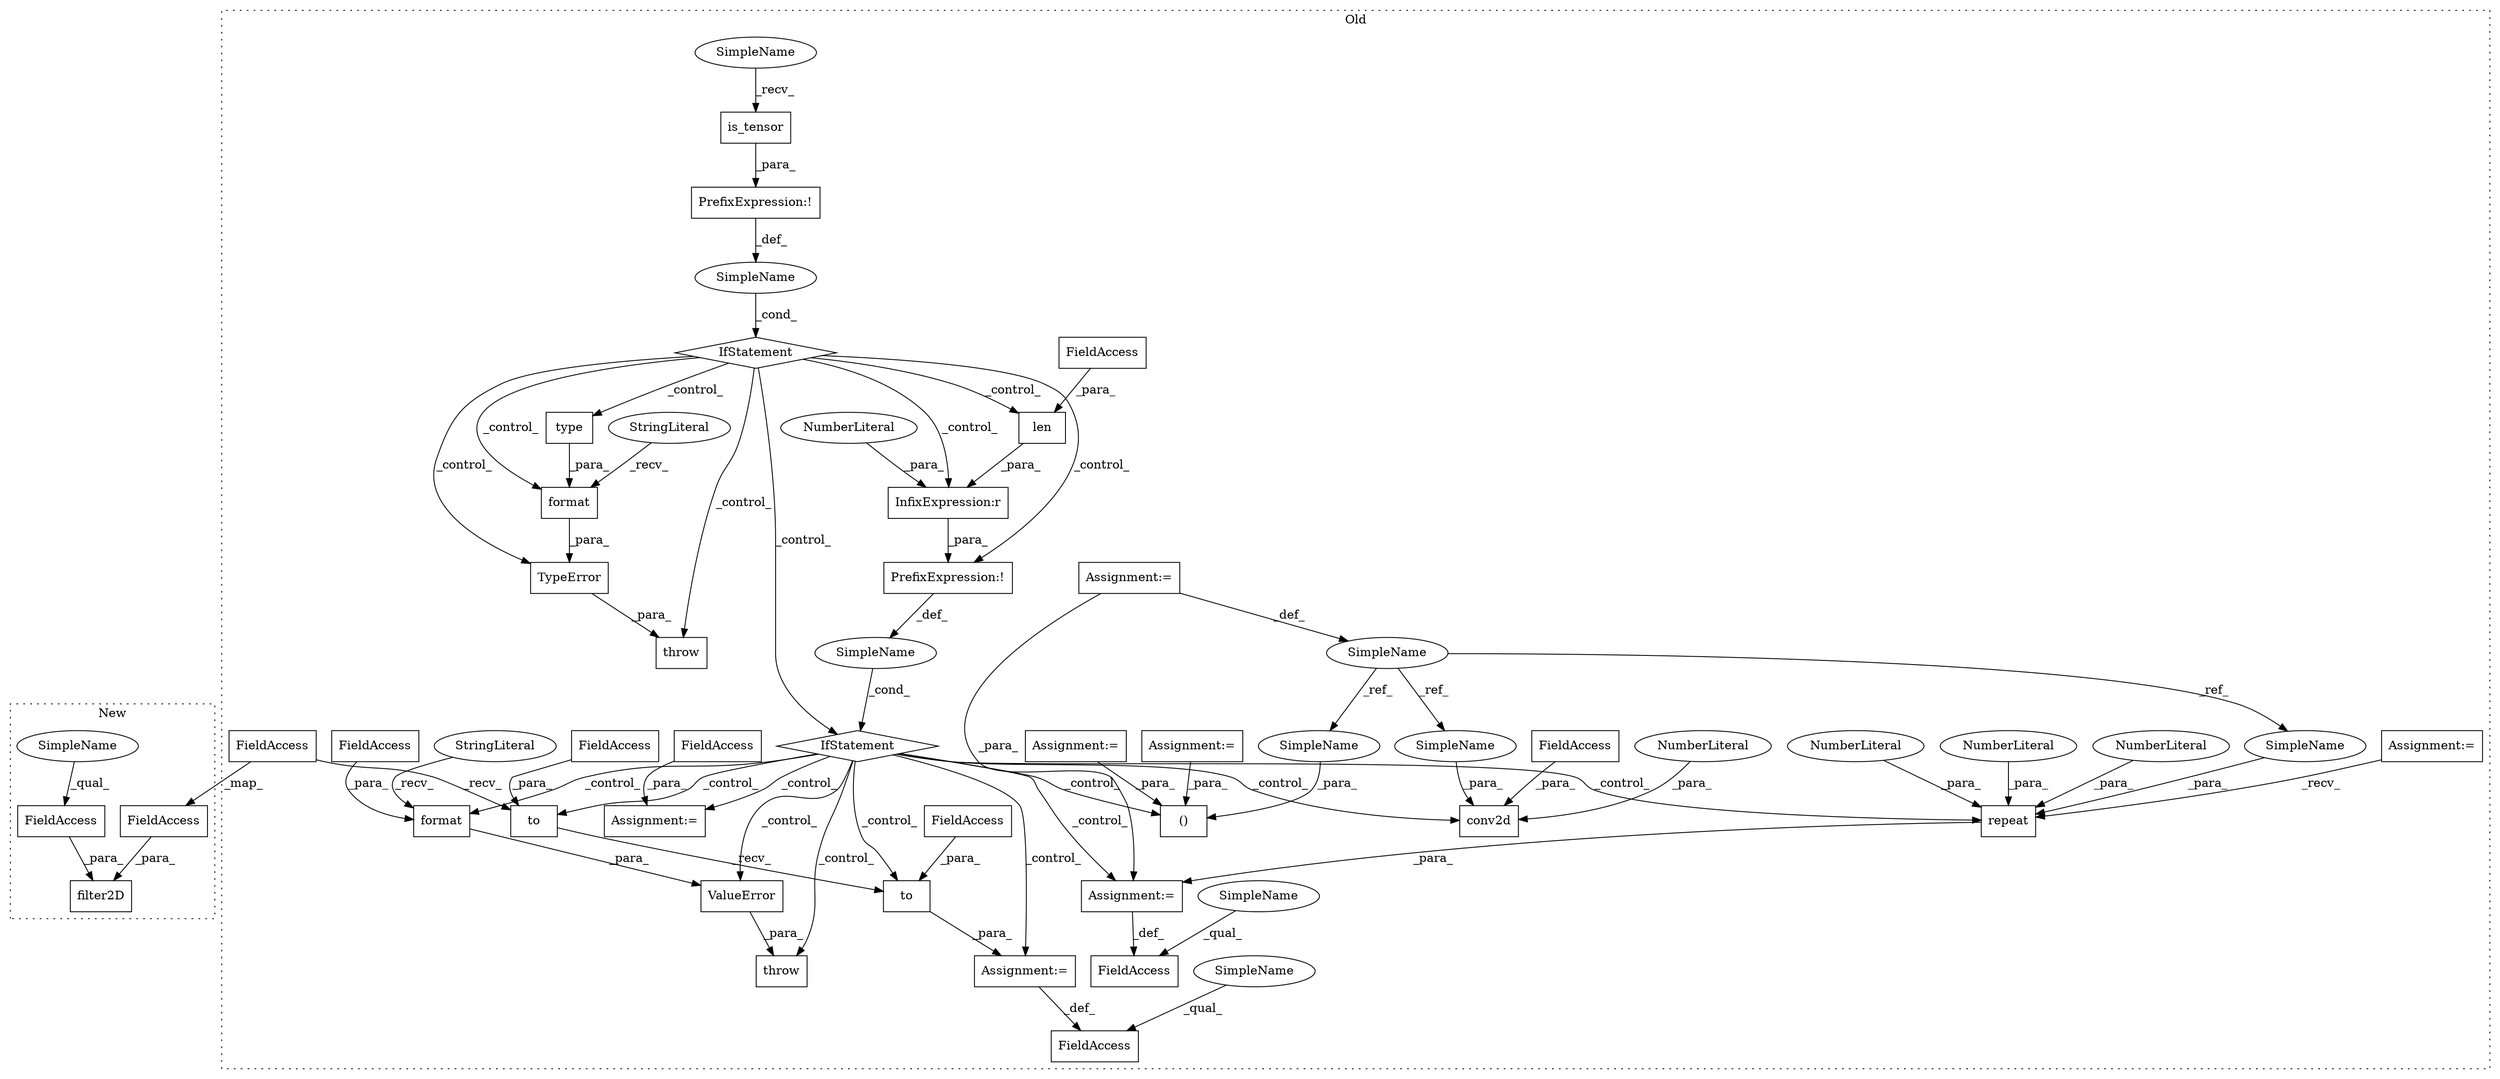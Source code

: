 digraph G {
subgraph cluster0 {
1 [label="repeat" a="32" s="2293,2307" l="7,1" shape="box"];
3 [label="SimpleName" a="42" s="1825" l="1" shape="ellipse"];
4 [label="conv2d" a="32" s="2321,2354" l="7,1" shape="box"];
5 [label="NumberLiteral" a="34" s="2351" l="1" shape="ellipse"];
6 [label="NumberLiteral" a="34" s="2302" l="1" shape="ellipse"];
7 [label="NumberLiteral" a="34" s="2304" l="1" shape="ellipse"];
8 [label="NumberLiteral" a="34" s="2306" l="1" shape="ellipse"];
10 [label="FieldAccess" a="22" s="2269" l="12" shape="box"];
11 [label="FieldAccess" a="22" s="2214" l="12" shape="box"];
12 [label="FieldAccess" a="22" s="2330" l="6" shape="box"];
13 [label="to" a="32" s="2239,2250" l="3,1" shape="box"];
14 [label="FieldAccess" a="22" s="2242" l="8" shape="box"];
15 [label="to" a="32" s="2252,2262" l="3,1" shape="box"];
16 [label="FieldAccess" a="22" s="2255" l="7" shape="box"];
17 [label="Assignment:=" a="7" s="2281" l="1" shape="box"];
18 [label="Assignment:=" a="7" s="2226" l="1" shape="box"];
19 [label="FieldAccess" a="22" s="2227" l="11" shape="box"];
21 [label="()" a="106" s="2156" l="43" shape="box"];
22 [label="Assignment:=" a="7" s="1836" l="1" shape="box"];
23 [label="Assignment:=" a="7" s="1884" l="10" shape="box"];
24 [label="Assignment:=" a="7" s="1825" l="1" shape="box"];
25 [label="Assignment:=" a="7" s="1847" l="1" shape="box"];
26 [label="PrefixExpression:!" a="38" s="2026" l="1" shape="box"];
27 [label="PrefixExpression:!" a="38" s="1904" l="1" shape="box"];
28 [label="format" a="32" s="2123,2137" l="7,1" shape="box"];
29 [label="SimpleName" a="42" s="" l="" shape="ellipse"];
30 [label="format" a="32" s="1994,2008" l="7,1" shape="box"];
31 [label="SimpleName" a="42" s="" l="" shape="ellipse"];
32 [label="type" a="32" s="2001,2007" l="5,1" shape="box"];
33 [label="StringLiteral" a="45" s="2073" l="49" shape="ellipse"];
34 [label="StringLiteral" a="45" s="1949" l="44" shape="ellipse"];
35 [label="InfixExpression:r" a="27" s="2040" l="4" shape="box"];
36 [label="NumberLiteral" a="34" s="2044" l="1" shape="ellipse"];
37 [label="is_tensor" a="32" s="1911,1922" l="10,1" shape="box"];
38 [label="len" a="32" s="2028,2039" l="4,1" shape="box"];
39 [label="throw" a="53" s="1933" l="6" shape="box"];
40 [label="FieldAccess" a="22" s="2130" l="7" shape="box"];
41 [label="throw" a="53" s="2056" l="6" shape="box"];
42 [label="FieldAccess" a="22" s="2032" l="7" shape="box"];
43 [label="IfStatement" a="25" s="1900,1923" l="4,2" shape="diamond"];
44 [label="TypeError" a="32" s="1939,2009" l="10,1" shape="box"];
45 [label="IfStatement" a="25" s="2022,2046" l="4,2" shape="diamond"];
46 [label="ValueError" a="32" s="2062,2138" l="11,1" shape="box"];
47 [label="Assignment:=" a="7" s="2199" l="2" shape="box"];
48 [label="FieldAccess" a="22" s="2201" l="7" shape="box"];
50 [label="SimpleName" a="42" s="2269" l="5" shape="ellipse"];
51 [label="SimpleName" a="42" s="2214" l="5" shape="ellipse"];
52 [label="SimpleName" a="42" s="1905" l="5" shape="ellipse"];
53 [label="SimpleName" a="42" s="2353" l="1" shape="ellipse"];
54 [label="SimpleName" a="42" s="2170" l="1" shape="ellipse"];
55 [label="SimpleName" a="42" s="2300" l="1" shape="ellipse"];
label = "Old";
style="dotted";
}
subgraph cluster1 {
2 [label="filter2D" a="32" s="1591,1634" l="9,1" shape="box"];
9 [label="FieldAccess" a="22" s="1618" l="16" shape="box"];
20 [label="FieldAccess" a="22" s="1606" l="11" shape="box"];
49 [label="SimpleName" a="42" s="1618" l="4" shape="ellipse"];
label = "New";
style="dotted";
}
1 -> 17 [label="_para_"];
3 -> 53 [label="_ref_"];
3 -> 54 [label="_ref_"];
3 -> 55 [label="_ref_"];
5 -> 4 [label="_para_"];
6 -> 1 [label="_para_"];
7 -> 1 [label="_para_"];
8 -> 1 [label="_para_"];
9 -> 2 [label="_para_"];
12 -> 4 [label="_para_"];
13 -> 15 [label="_recv_"];
14 -> 13 [label="_para_"];
15 -> 18 [label="_para_"];
16 -> 15 [label="_para_"];
17 -> 10 [label="_def_"];
18 -> 11 [label="_def_"];
19 -> 20 [label="_map_"];
19 -> 13 [label="_recv_"];
20 -> 2 [label="_para_"];
22 -> 21 [label="_para_"];
23 -> 1 [label="_recv_"];
24 -> 3 [label="_def_"];
24 -> 17 [label="_para_"];
25 -> 21 [label="_para_"];
26 -> 31 [label="_def_"];
27 -> 29 [label="_def_"];
28 -> 46 [label="_para_"];
29 -> 43 [label="_cond_"];
30 -> 44 [label="_para_"];
31 -> 45 [label="_cond_"];
32 -> 30 [label="_para_"];
33 -> 28 [label="_recv_"];
34 -> 30 [label="_recv_"];
35 -> 26 [label="_para_"];
36 -> 35 [label="_para_"];
37 -> 27 [label="_para_"];
38 -> 35 [label="_para_"];
40 -> 28 [label="_para_"];
42 -> 38 [label="_para_"];
43 -> 39 [label="_control_"];
43 -> 26 [label="_control_"];
43 -> 44 [label="_control_"];
43 -> 30 [label="_control_"];
43 -> 38 [label="_control_"];
43 -> 35 [label="_control_"];
43 -> 32 [label="_control_"];
43 -> 45 [label="_control_"];
44 -> 39 [label="_para_"];
45 -> 18 [label="_control_"];
45 -> 17 [label="_control_"];
45 -> 15 [label="_control_"];
45 -> 28 [label="_control_"];
45 -> 1 [label="_control_"];
45 -> 13 [label="_control_"];
45 -> 4 [label="_control_"];
45 -> 47 [label="_control_"];
45 -> 21 [label="_control_"];
45 -> 41 [label="_control_"];
45 -> 46 [label="_control_"];
46 -> 41 [label="_para_"];
48 -> 47 [label="_para_"];
49 -> 9 [label="_qual_"];
50 -> 10 [label="_qual_"];
51 -> 11 [label="_qual_"];
52 -> 37 [label="_recv_"];
53 -> 4 [label="_para_"];
54 -> 21 [label="_para_"];
55 -> 1 [label="_para_"];
}